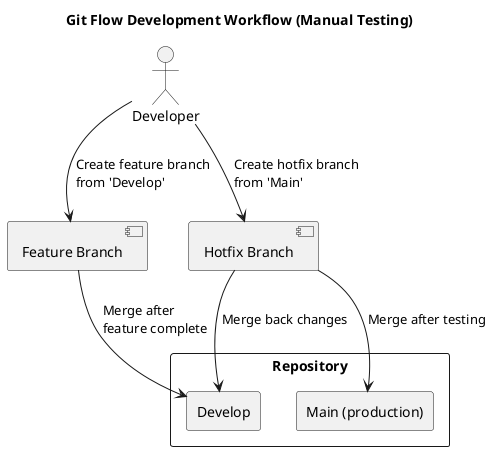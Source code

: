 @startuml
title Git Flow Development Workflow (Manual Testing)


skinparam monochrome true
skinparam defaultTextAlignment left

rectangle "Repository" {
    rectangle "Main (production)" as Main
    rectangle "Develop" as Develop
}
actor Developer




[Feature Branch] as Feature
[Hotfix Branch] as Hotfix

Developer --> Feature : Create feature branch\nfrom 'Develop'
Feature --> Develop : Merge after\nfeature complete


Hotfix --> Main : Merge after testing
Developer --> Hotfix : Create hotfix branch\nfrom 'Main'
Hotfix --> Develop : Merge back changes


@enduml
